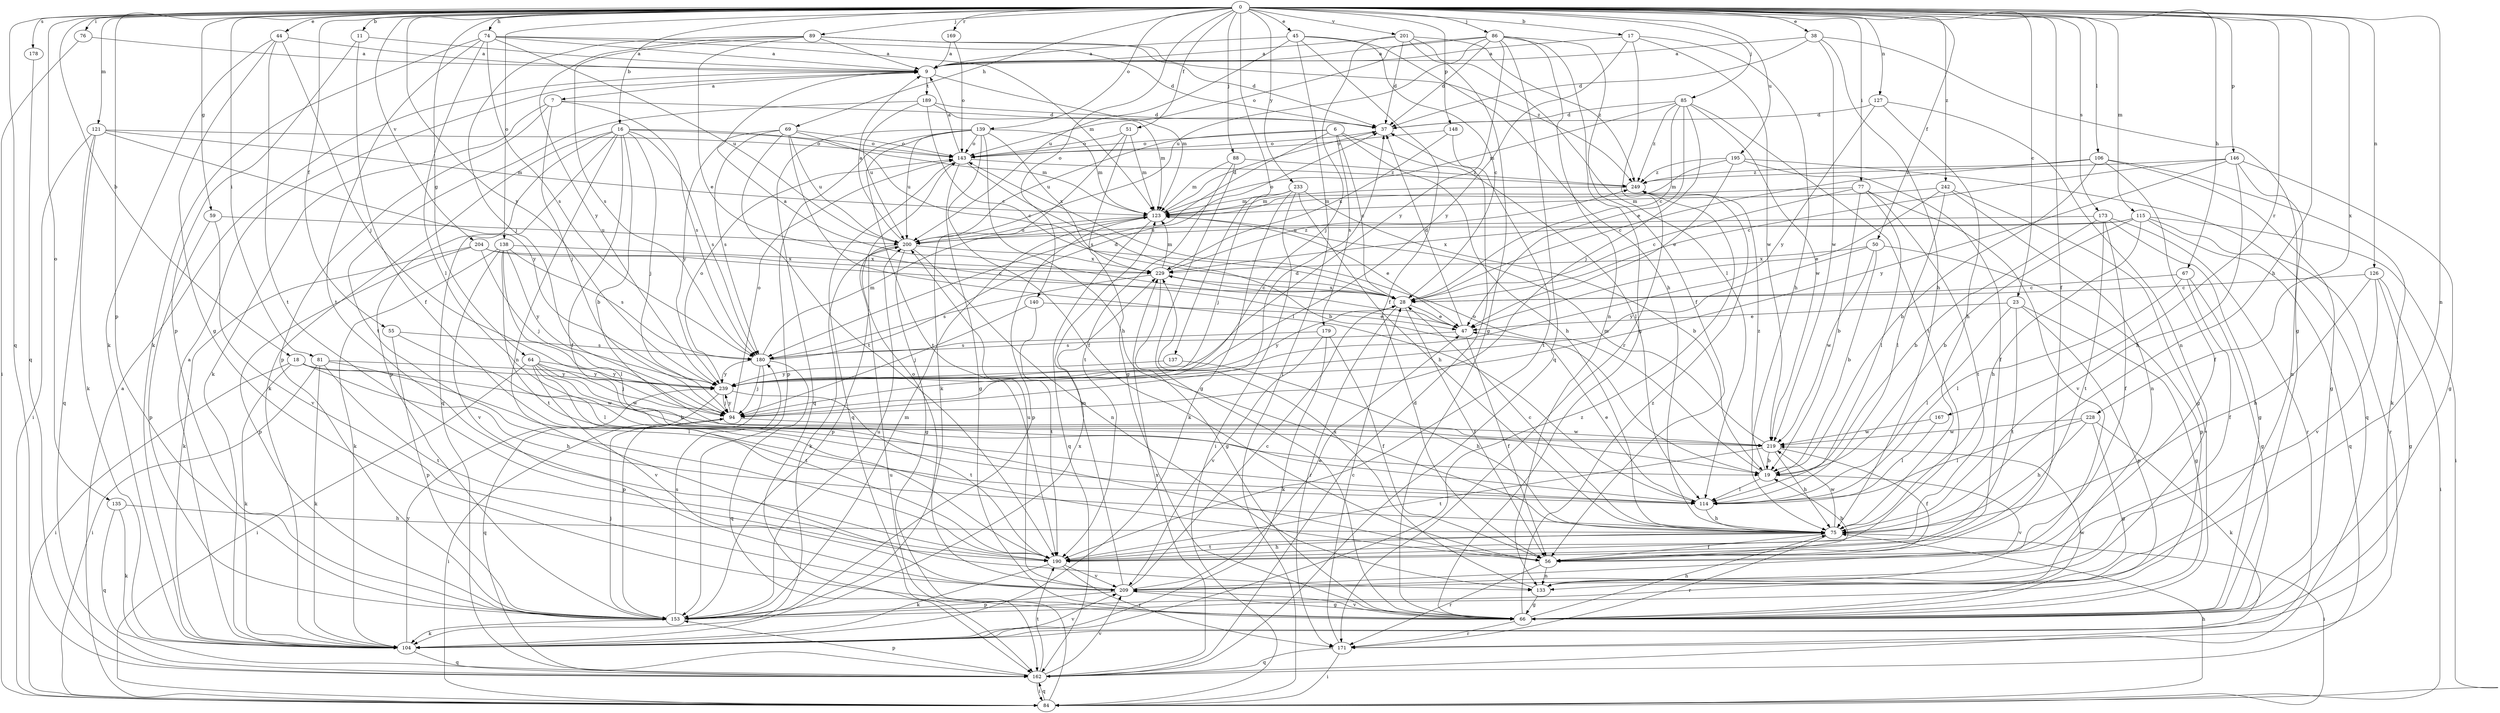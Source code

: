 strict digraph  {
0;
6;
7;
9;
11;
16;
17;
18;
19;
23;
28;
37;
38;
44;
45;
47;
50;
51;
55;
56;
59;
64;
66;
67;
69;
74;
75;
76;
77;
81;
84;
85;
86;
88;
89;
94;
104;
106;
114;
115;
121;
123;
126;
127;
133;
135;
137;
138;
139;
140;
143;
146;
148;
153;
162;
167;
169;
171;
173;
178;
179;
180;
189;
190;
195;
200;
201;
204;
209;
219;
228;
229;
233;
239;
242;
249;
0 -> 11  [label=b];
0 -> 16  [label=b];
0 -> 17  [label=b];
0 -> 18  [label=b];
0 -> 23  [label=c];
0 -> 38  [label=e];
0 -> 44  [label=e];
0 -> 45  [label=e];
0 -> 50  [label=f];
0 -> 51  [label=f];
0 -> 55  [label=f];
0 -> 56  [label=f];
0 -> 59  [label=g];
0 -> 64  [label=g];
0 -> 67  [label=h];
0 -> 69  [label=h];
0 -> 74  [label=h];
0 -> 75  [label=h];
0 -> 76  [label=i];
0 -> 77  [label=i];
0 -> 81  [label=i];
0 -> 85  [label=j];
0 -> 86  [label=j];
0 -> 88  [label=j];
0 -> 89  [label=j];
0 -> 106  [label=l];
0 -> 115  [label=m];
0 -> 121  [label=m];
0 -> 126  [label=n];
0 -> 127  [label=n];
0 -> 133  [label=n];
0 -> 135  [label=o];
0 -> 137  [label=o];
0 -> 138  [label=o];
0 -> 139  [label=o];
0 -> 140  [label=o];
0 -> 146  [label=p];
0 -> 148  [label=p];
0 -> 153  [label=p];
0 -> 162  [label=q];
0 -> 167  [label=r];
0 -> 169  [label=r];
0 -> 173  [label=s];
0 -> 178  [label=s];
0 -> 195  [label=u];
0 -> 201  [label=v];
0 -> 204  [label=v];
0 -> 228  [label=x];
0 -> 233  [label=y];
0 -> 239  [label=y];
0 -> 242  [label=z];
6 -> 28  [label=c];
6 -> 75  [label=h];
6 -> 114  [label=l];
6 -> 143  [label=o];
6 -> 179  [label=s];
6 -> 180  [label=s];
6 -> 200  [label=u];
7 -> 37  [label=d];
7 -> 94  [label=j];
7 -> 104  [label=k];
7 -> 153  [label=p];
7 -> 180  [label=s];
9 -> 7  [label=a];
9 -> 123  [label=m];
9 -> 189  [label=t];
11 -> 9  [label=a];
11 -> 56  [label=f];
11 -> 153  [label=p];
16 -> 19  [label=b];
16 -> 56  [label=f];
16 -> 94  [label=j];
16 -> 104  [label=k];
16 -> 123  [label=m];
16 -> 133  [label=n];
16 -> 143  [label=o];
16 -> 153  [label=p];
16 -> 162  [label=q];
16 -> 180  [label=s];
17 -> 9  [label=a];
17 -> 75  [label=h];
17 -> 171  [label=r];
17 -> 219  [label=w];
17 -> 239  [label=y];
18 -> 75  [label=h];
18 -> 84  [label=i];
18 -> 104  [label=k];
18 -> 219  [label=w];
18 -> 239  [label=y];
19 -> 114  [label=l];
19 -> 143  [label=o];
19 -> 209  [label=v];
19 -> 249  [label=z];
23 -> 47  [label=e];
23 -> 66  [label=g];
23 -> 114  [label=l];
23 -> 153  [label=p];
23 -> 190  [label=t];
28 -> 47  [label=e];
28 -> 56  [label=f];
28 -> 171  [label=r];
28 -> 229  [label=x];
28 -> 239  [label=y];
37 -> 143  [label=o];
38 -> 9  [label=a];
38 -> 37  [label=d];
38 -> 66  [label=g];
38 -> 75  [label=h];
38 -> 219  [label=w];
44 -> 9  [label=a];
44 -> 66  [label=g];
44 -> 94  [label=j];
44 -> 104  [label=k];
44 -> 190  [label=t];
45 -> 9  [label=a];
45 -> 28  [label=c];
45 -> 56  [label=f];
45 -> 75  [label=h];
45 -> 84  [label=i];
45 -> 200  [label=u];
47 -> 9  [label=a];
47 -> 37  [label=d];
47 -> 56  [label=f];
47 -> 180  [label=s];
50 -> 19  [label=b];
50 -> 153  [label=p];
50 -> 219  [label=w];
50 -> 229  [label=x];
50 -> 239  [label=y];
51 -> 66  [label=g];
51 -> 104  [label=k];
51 -> 123  [label=m];
51 -> 143  [label=o];
55 -> 114  [label=l];
55 -> 153  [label=p];
55 -> 180  [label=s];
56 -> 19  [label=b];
56 -> 133  [label=n];
56 -> 171  [label=r];
59 -> 153  [label=p];
59 -> 200  [label=u];
59 -> 209  [label=v];
64 -> 19  [label=b];
64 -> 84  [label=i];
64 -> 94  [label=j];
64 -> 190  [label=t];
64 -> 209  [label=v];
64 -> 219  [label=w];
64 -> 239  [label=y];
66 -> 75  [label=h];
66 -> 171  [label=r];
66 -> 209  [label=v];
66 -> 219  [label=w];
66 -> 249  [label=z];
67 -> 28  [label=c];
67 -> 56  [label=f];
67 -> 66  [label=g];
67 -> 114  [label=l];
69 -> 28  [label=c];
69 -> 114  [label=l];
69 -> 143  [label=o];
69 -> 180  [label=s];
69 -> 190  [label=t];
69 -> 200  [label=u];
69 -> 239  [label=y];
74 -> 9  [label=a];
74 -> 37  [label=d];
74 -> 104  [label=k];
74 -> 114  [label=l];
74 -> 123  [label=m];
74 -> 180  [label=s];
74 -> 190  [label=t];
74 -> 200  [label=u];
75 -> 28  [label=c];
75 -> 56  [label=f];
75 -> 84  [label=i];
75 -> 171  [label=r];
75 -> 190  [label=t];
75 -> 219  [label=w];
76 -> 9  [label=a];
76 -> 84  [label=i];
77 -> 19  [label=b];
77 -> 28  [label=c];
77 -> 114  [label=l];
77 -> 123  [label=m];
77 -> 190  [label=t];
77 -> 209  [label=v];
81 -> 84  [label=i];
81 -> 104  [label=k];
81 -> 114  [label=l];
81 -> 190  [label=t];
81 -> 239  [label=y];
84 -> 9  [label=a];
84 -> 75  [label=h];
84 -> 162  [label=q];
84 -> 200  [label=u];
85 -> 28  [label=c];
85 -> 37  [label=d];
85 -> 47  [label=e];
85 -> 94  [label=j];
85 -> 123  [label=m];
85 -> 190  [label=t];
85 -> 219  [label=w];
85 -> 249  [label=z];
86 -> 9  [label=a];
86 -> 37  [label=d];
86 -> 56  [label=f];
86 -> 66  [label=g];
86 -> 133  [label=n];
86 -> 143  [label=o];
86 -> 162  [label=q];
86 -> 200  [label=u];
86 -> 239  [label=y];
88 -> 66  [label=g];
88 -> 123  [label=m];
88 -> 190  [label=t];
88 -> 249  [label=z];
89 -> 9  [label=a];
89 -> 37  [label=d];
89 -> 47  [label=e];
89 -> 94  [label=j];
89 -> 180  [label=s];
89 -> 239  [label=y];
89 -> 249  [label=z];
94 -> 37  [label=d];
94 -> 84  [label=i];
94 -> 143  [label=o];
94 -> 219  [label=w];
94 -> 239  [label=y];
104 -> 9  [label=a];
104 -> 162  [label=q];
104 -> 209  [label=v];
104 -> 239  [label=y];
104 -> 249  [label=z];
106 -> 19  [label=b];
106 -> 28  [label=c];
106 -> 56  [label=f];
106 -> 66  [label=g];
106 -> 104  [label=k];
106 -> 249  [label=z];
114 -> 47  [label=e];
114 -> 75  [label=h];
115 -> 19  [label=b];
115 -> 75  [label=h];
115 -> 84  [label=i];
115 -> 162  [label=q];
115 -> 171  [label=r];
115 -> 200  [label=u];
115 -> 229  [label=x];
121 -> 84  [label=i];
121 -> 104  [label=k];
121 -> 123  [label=m];
121 -> 143  [label=o];
121 -> 162  [label=q];
121 -> 239  [label=y];
123 -> 37  [label=d];
123 -> 47  [label=e];
123 -> 153  [label=p];
123 -> 162  [label=q];
123 -> 200  [label=u];
126 -> 28  [label=c];
126 -> 66  [label=g];
126 -> 75  [label=h];
126 -> 84  [label=i];
126 -> 209  [label=v];
127 -> 37  [label=d];
127 -> 75  [label=h];
127 -> 133  [label=n];
127 -> 239  [label=y];
133 -> 66  [label=g];
133 -> 229  [label=x];
135 -> 75  [label=h];
135 -> 104  [label=k];
135 -> 162  [label=q];
137 -> 75  [label=h];
137 -> 239  [label=y];
138 -> 104  [label=k];
138 -> 114  [label=l];
138 -> 180  [label=s];
138 -> 190  [label=t];
138 -> 209  [label=v];
138 -> 229  [label=x];
138 -> 239  [label=y];
139 -> 56  [label=f];
139 -> 75  [label=h];
139 -> 123  [label=m];
139 -> 143  [label=o];
139 -> 153  [label=p];
139 -> 162  [label=q];
139 -> 190  [label=t];
139 -> 200  [label=u];
139 -> 229  [label=x];
140 -> 47  [label=e];
140 -> 94  [label=j];
140 -> 190  [label=t];
143 -> 9  [label=a];
143 -> 19  [label=b];
143 -> 66  [label=g];
143 -> 162  [label=q];
143 -> 249  [label=z];
146 -> 28  [label=c];
146 -> 66  [label=g];
146 -> 75  [label=h];
146 -> 133  [label=n];
146 -> 239  [label=y];
146 -> 249  [label=z];
148 -> 143  [label=o];
148 -> 190  [label=t];
148 -> 229  [label=x];
153 -> 94  [label=j];
153 -> 104  [label=k];
153 -> 123  [label=m];
153 -> 180  [label=s];
153 -> 200  [label=u];
153 -> 229  [label=x];
162 -> 37  [label=d];
162 -> 84  [label=i];
162 -> 153  [label=p];
162 -> 190  [label=t];
162 -> 209  [label=v];
162 -> 229  [label=x];
167 -> 114  [label=l];
167 -> 219  [label=w];
169 -> 9  [label=a];
169 -> 143  [label=o];
171 -> 28  [label=c];
171 -> 84  [label=i];
171 -> 162  [label=q];
173 -> 19  [label=b];
173 -> 56  [label=f];
173 -> 66  [label=g];
173 -> 171  [label=r];
173 -> 190  [label=t];
173 -> 200  [label=u];
178 -> 162  [label=q];
179 -> 56  [label=f];
179 -> 104  [label=k];
179 -> 180  [label=s];
179 -> 209  [label=v];
180 -> 37  [label=d];
180 -> 94  [label=j];
180 -> 123  [label=m];
180 -> 153  [label=p];
180 -> 162  [label=q];
180 -> 239  [label=y];
189 -> 28  [label=c];
189 -> 37  [label=d];
189 -> 123  [label=m];
189 -> 190  [label=t];
189 -> 200  [label=u];
190 -> 75  [label=h];
190 -> 104  [label=k];
190 -> 171  [label=r];
190 -> 209  [label=v];
195 -> 47  [label=e];
195 -> 56  [label=f];
195 -> 123  [label=m];
195 -> 162  [label=q];
195 -> 249  [label=z];
200 -> 9  [label=a];
200 -> 66  [label=g];
200 -> 104  [label=k];
200 -> 133  [label=n];
200 -> 153  [label=p];
200 -> 229  [label=x];
201 -> 9  [label=a];
201 -> 37  [label=d];
201 -> 66  [label=g];
201 -> 94  [label=j];
201 -> 114  [label=l];
201 -> 249  [label=z];
204 -> 28  [label=c];
204 -> 94  [label=j];
204 -> 104  [label=k];
204 -> 153  [label=p];
204 -> 229  [label=x];
209 -> 28  [label=c];
209 -> 47  [label=e];
209 -> 66  [label=g];
209 -> 123  [label=m];
209 -> 143  [label=o];
209 -> 153  [label=p];
209 -> 200  [label=u];
219 -> 19  [label=b];
219 -> 56  [label=f];
219 -> 75  [label=h];
219 -> 123  [label=m];
219 -> 190  [label=t];
228 -> 66  [label=g];
228 -> 75  [label=h];
228 -> 104  [label=k];
228 -> 114  [label=l];
228 -> 219  [label=w];
229 -> 28  [label=c];
229 -> 66  [label=g];
229 -> 123  [label=m];
229 -> 180  [label=s];
229 -> 249  [label=z];
233 -> 19  [label=b];
233 -> 75  [label=h];
233 -> 84  [label=i];
233 -> 94  [label=j];
233 -> 104  [label=k];
233 -> 123  [label=m];
239 -> 94  [label=j];
239 -> 143  [label=o];
239 -> 162  [label=q];
239 -> 190  [label=t];
242 -> 47  [label=e];
242 -> 66  [label=g];
242 -> 114  [label=l];
242 -> 123  [label=m];
242 -> 133  [label=n];
249 -> 123  [label=m];
}
